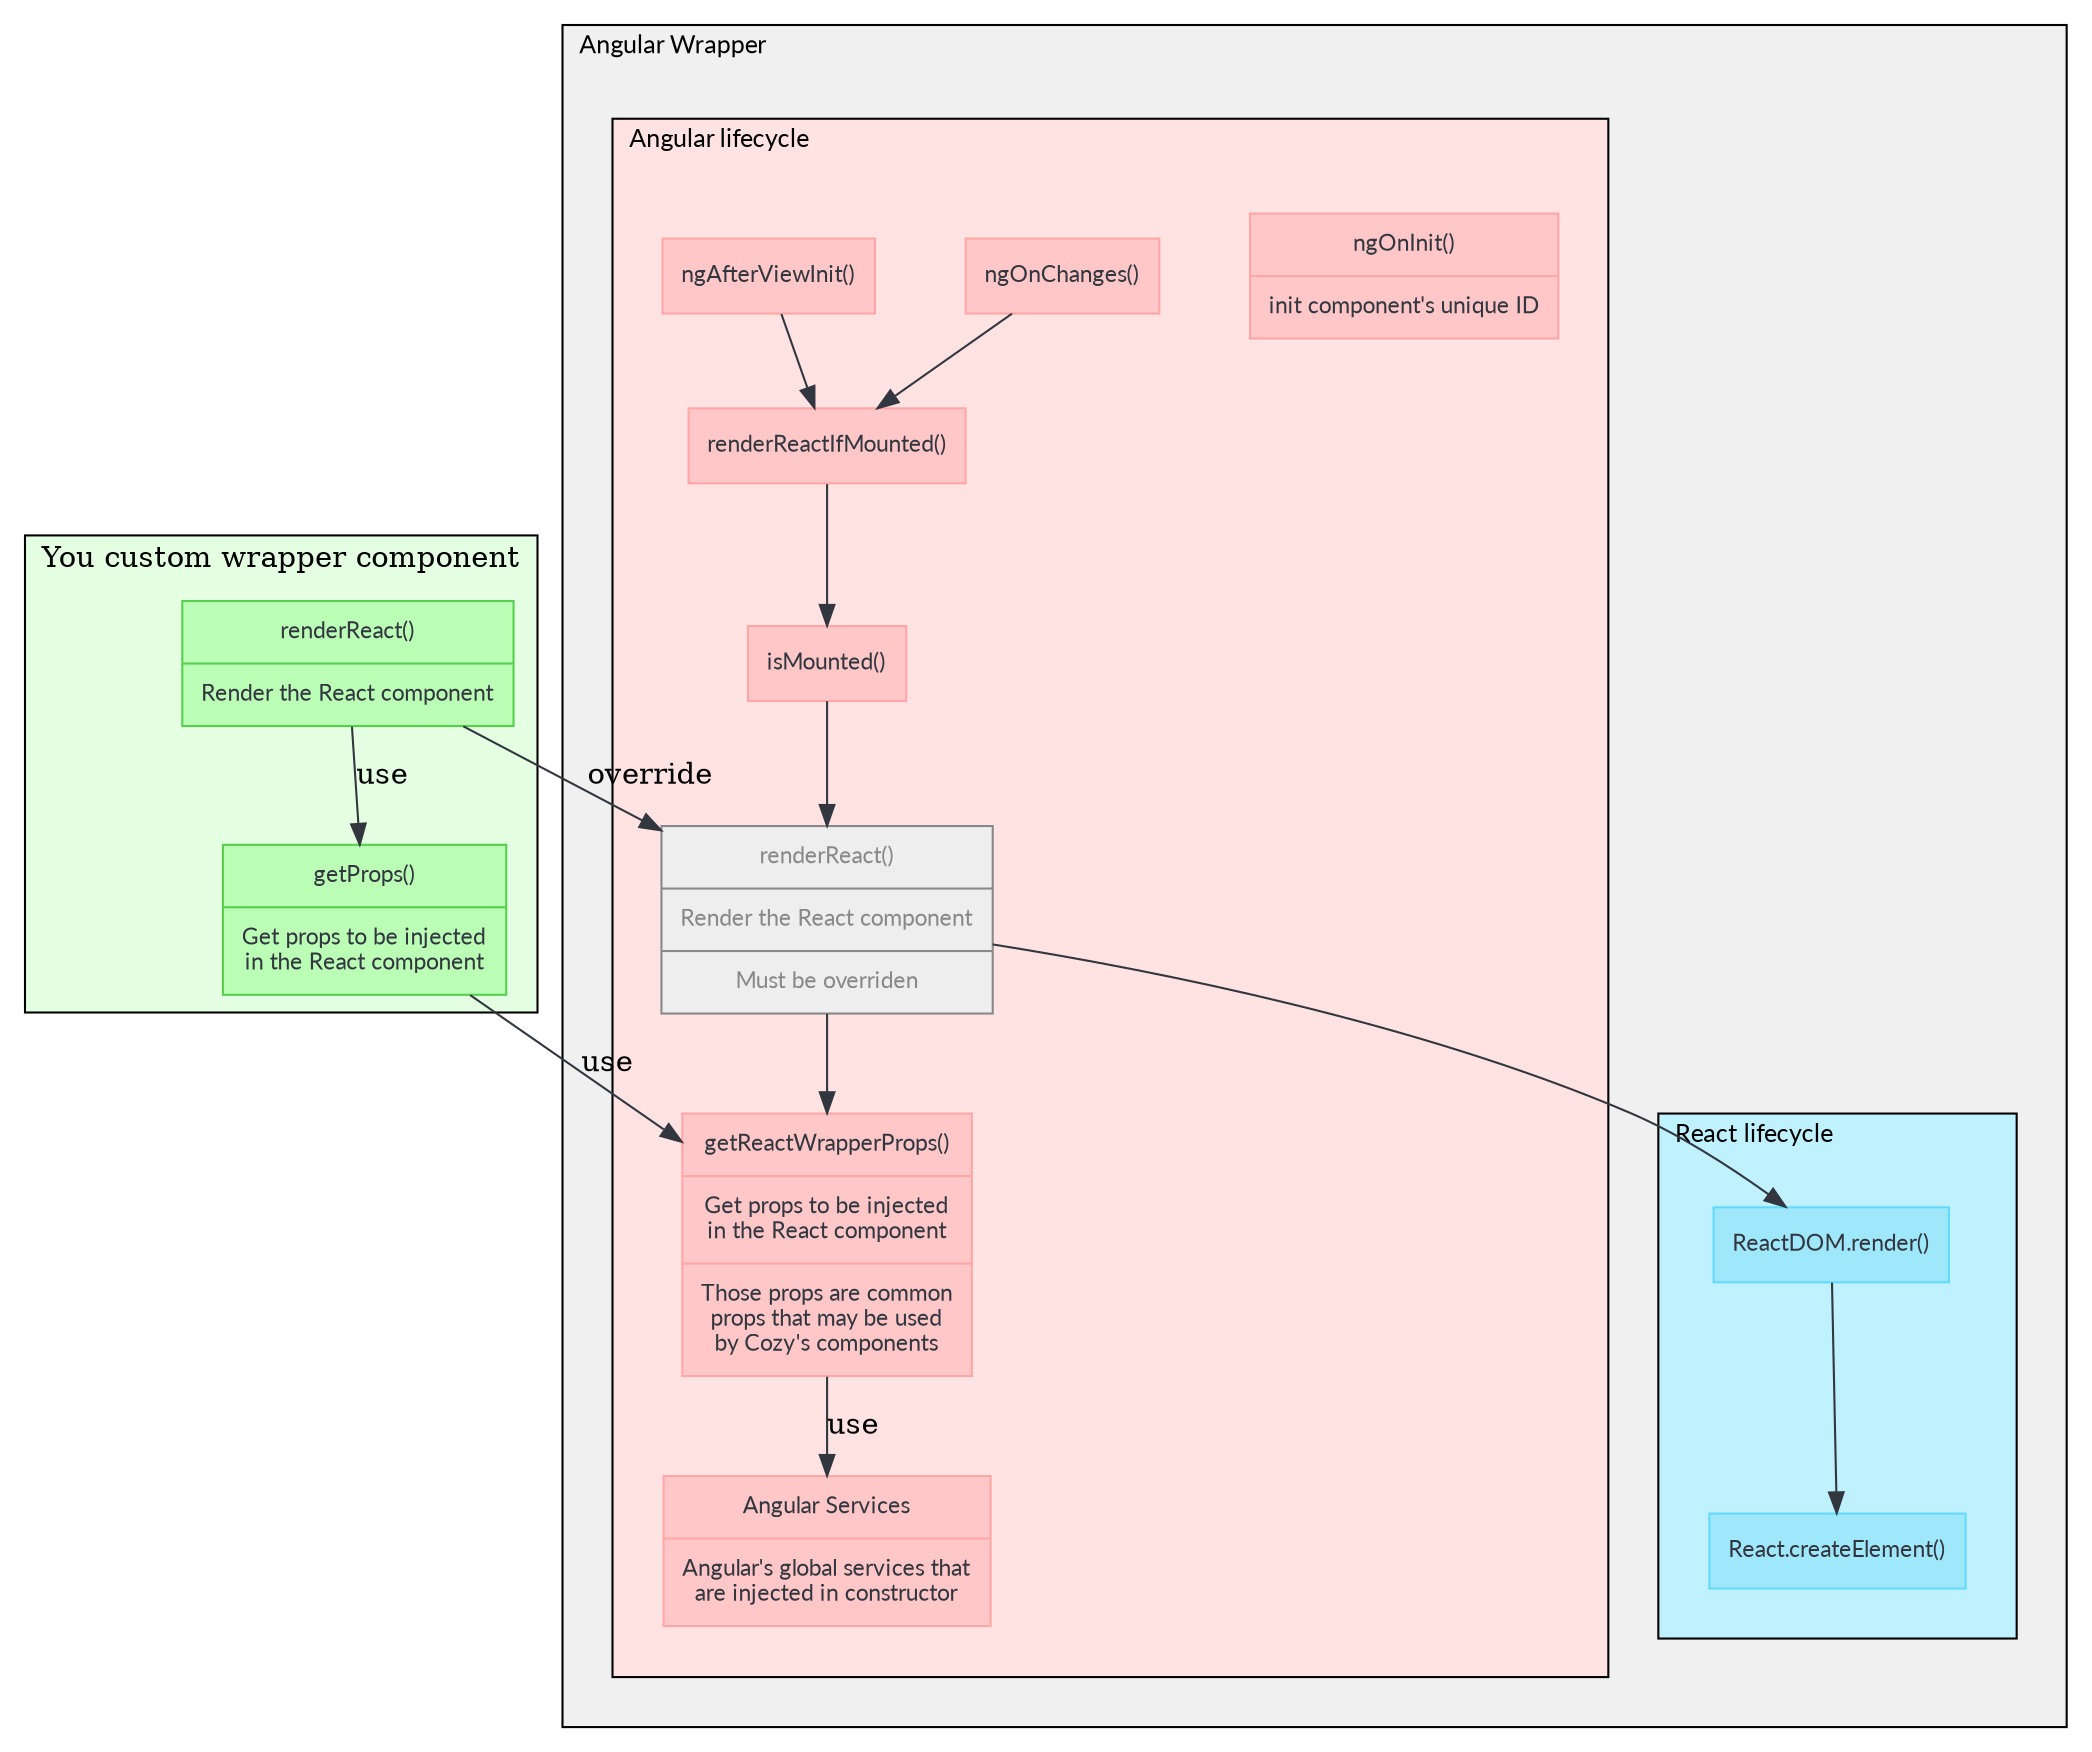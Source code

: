 digraph angular_react {
	graph [splines=true];
	node [shape="box", fontname="lato", fontsize=11, margin=0.12, color="#297EF2", fontcolor="#32363F"];
	edge [color="#32363F"];
	ranksep=0.45; nodesep=0.6;

  // enforce nodes ordering
  node [color="#55cf4c", fillcolor="#baffb5", style="filled"];
  child_renderReact
  child_getProps
  
  node [color="#ffa6a6", fillcolor="#ffc7c7", style="filled"];
  ngOnInit
  renderReact
  ngOnChanges
  ngAfterViewInit
  renderReactIfMounted
  isMounted
  getReactWrapperProps
  angular_services
  
  node [color="#64dafa", fillcolor="#9fe8fc", style="filled"];
  render
  create_element

  subgraph cluster_AngularWrapperComponent {
    label="Angular Wrapper";
    labeljust="l";
    fontname="lato";
    fontsize=12;
    margin=24;
    fillcolor="#f0f0f0";
    style="filled";
    
    subgraph cluster_react {
      label="React lifecycle";
      fillcolor="#bff1ff";
      style="filled";

      render [
        label="ReactDOM.render()";
      ]

      create_element [
        label="React.createElement()";
      ]
      
      render -> create_element
    }

    subgraph cluster_angular {
      label="Angular lifecycle";
      fillcolor="#ffe3e3";
      style="filled";

      ngOnInit [
        label="{ngOnInit() | init component's unique ID}",
        shape="record"
      ];

      renderReact [
        label="{renderReact() | Render the React component | Must be overriden}",
        color="#888888",
        fontcolor="#888888",
        fillcolor="#EEEEEE",
        style="filled",
        shape="record",
      ];

      ngOnChanges [
        label="ngOnChanges()"
      ];
      
      ngAfterViewInit [
        label="ngAfterViewInit()"
      ];

      renderReactIfMounted [
        label="renderReactIfMounted()"
      ];

      isMounted [
        label="isMounted()"
      ];

      getReactWrapperProps [
        label="{getReactWrapperProps() | Get props to be injected\nin the React component | Those props are common\nprops that may be used\nby Cozy's components}",
        shape="record"
      ];

      angular_services [
        label="{Angular Services | Angular's global services that\nare injected in constructor}",
        shape="record"
      ];

      ngAfterViewInit -> renderReactIfMounted
      renderReactIfMounted -> isMounted -> renderReact
      renderReact -> render
      renderReact -> getReactWrapperProps
      getReactWrapperProps -> angular_services [label="use"]
      ngOnChanges -> renderReactIfMounted
    }
  }
  
  subgraph cluster_ChildComponent {
    label="You custom wrapper component";
    fillcolor="#e5ffe3";
    style="filled";

    child_renderReact [
      label="{renderReact() | Render the React component}",
      shape="record",
    ];

    child_getProps [
      label="{getProps() | Get props to be injected\nin the React component}",
      shape="record",
    ]

    child_renderReact -> renderReact [label="override"]
    child_renderReact -> child_getProps -> getReactWrapperProps [label="use"]
  }
}
